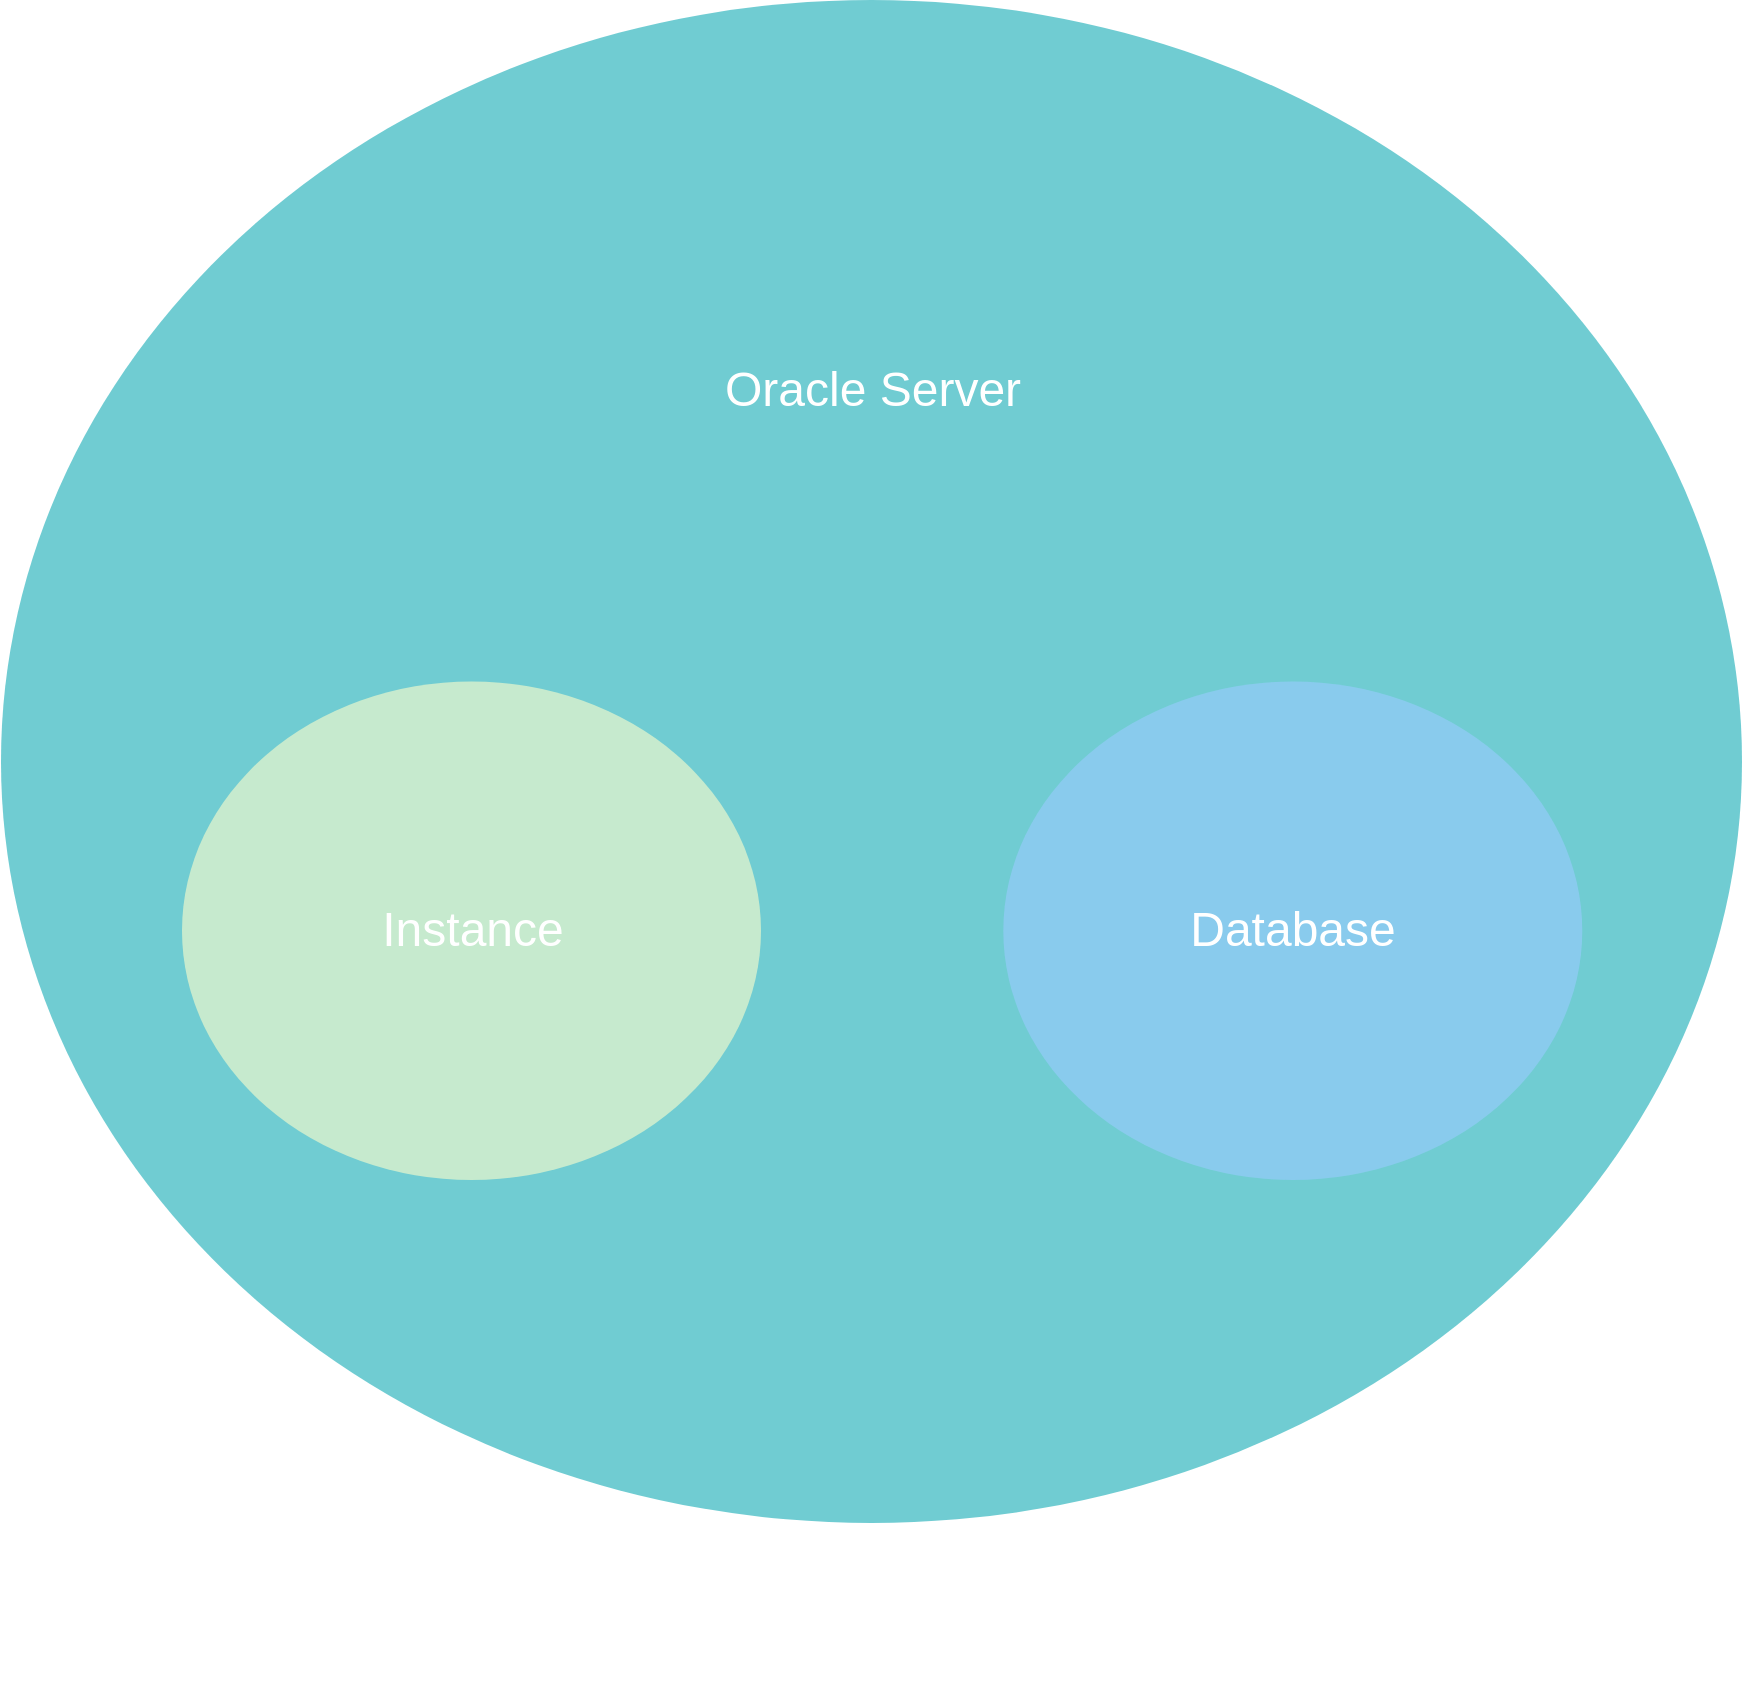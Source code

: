 <mxfile version="21.6.1" type="device">
  <diagram id="3228e29e-7158-1315-38df-8450db1d8a1d" name="Page-1">
    <mxGraphModel dx="1434" dy="884" grid="1" gridSize="10" guides="1" tooltips="1" connect="1" arrows="1" fold="1" page="1" pageScale="1" pageWidth="1169" pageHeight="827" background="none" math="0" shadow="0">
      <root>
        <mxCell id="0" />
        <mxCell id="1" parent="0" />
        <mxCell id="ieldQGV5o8vVSCVvFZO_-21540" value="" style="group" vertex="1" connectable="0" parent="1">
          <mxGeometry x="179.5" y="10" width="880.5" height="851.5" as="geometry" />
        </mxCell>
        <mxCell id="21532" value="" style="ellipse;fillColor=#12AAB5;opacity=60;strokeColor=none;html=1;fontColor=#FFFFFF;" parent="ieldQGV5o8vVSCVvFZO_-21540" vertex="1">
          <mxGeometry width="870.5" height="761.5" as="geometry" />
        </mxCell>
        <mxCell id="21534" value="Oracle Server" style="text;fontSize=24;align=center;verticalAlign=middle;html=1;fontColor=#FFFFFF;" parent="ieldQGV5o8vVSCVvFZO_-21540" vertex="1">
          <mxGeometry x="269.855" y="141.5" width="330.79" height="106.61" as="geometry" />
        </mxCell>
        <mxCell id="ieldQGV5o8vVSCVvFZO_-21546" value="" style="group" vertex="1" connectable="0" parent="ieldQGV5o8vVSCVvFZO_-21540">
          <mxGeometry x="69.855" y="340.75" width="330.79" height="249.25" as="geometry" />
        </mxCell>
        <mxCell id="ieldQGV5o8vVSCVvFZO_-21544" value="" style="ellipse;whiteSpace=wrap;html=1;fillColor=#FFFFCC;strokeColor=none;opacity=60;" vertex="1" parent="ieldQGV5o8vVSCVvFZO_-21546">
          <mxGeometry x="20.645" width="289.5" height="249.25" as="geometry" />
        </mxCell>
        <mxCell id="ieldQGV5o8vVSCVvFZO_-21545" value="Instance" style="text;fontSize=24;align=center;verticalAlign=middle;html=1;fontColor=#FFFFFF;" vertex="1" parent="ieldQGV5o8vVSCVvFZO_-21546">
          <mxGeometry y="71.32" width="330.79" height="106.61" as="geometry" />
        </mxCell>
        <mxCell id="ieldQGV5o8vVSCVvFZO_-21547" value="" style="group" vertex="1" connectable="0" parent="ieldQGV5o8vVSCVvFZO_-21540">
          <mxGeometry x="480.505" y="340.75" width="330.79" height="249.25" as="geometry" />
        </mxCell>
        <mxCell id="ieldQGV5o8vVSCVvFZO_-21548" value="" style="ellipse;whiteSpace=wrap;html=1;fillColor=#99CCFF;strokeColor=none;opacity=60;" vertex="1" parent="ieldQGV5o8vVSCVvFZO_-21547">
          <mxGeometry x="20.645" width="289.5" height="249.25" as="geometry" />
        </mxCell>
        <mxCell id="ieldQGV5o8vVSCVvFZO_-21549" value="Database" style="text;fontSize=24;align=center;verticalAlign=middle;html=1;fontColor=#FFFFFF;" vertex="1" parent="ieldQGV5o8vVSCVvFZO_-21547">
          <mxGeometry y="71.32" width="330.79" height="106.61" as="geometry" />
        </mxCell>
      </root>
    </mxGraphModel>
  </diagram>
</mxfile>
